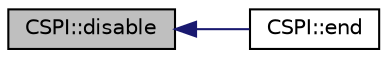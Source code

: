 digraph "CSPI::disable"
{
  edge [fontname="Helvetica",fontsize="10",labelfontname="Helvetica",labelfontsize="10"];
  node [fontname="Helvetica",fontsize="10",shape=record];
  rankdir="LR";
  Node1 [label="CSPI::disable",height=0.2,width=0.4,color="black", fillcolor="grey75", style="filled" fontcolor="black"];
  Node1 -> Node2 [dir="back",color="midnightblue",fontsize="10",style="solid",fontname="Helvetica"];
  Node2 [label="CSPI::end",height=0.2,width=0.4,color="black", fillcolor="white", style="filled",URL="$d2/d3f/class_c_s_p_i.html#a9a8f9843e54bf4f11dd871cf798fe337"];
}
